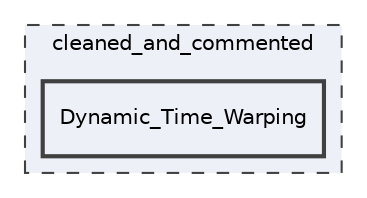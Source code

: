 digraph "/home/bruh/Documents/GitHub/cleaned_and_commented/Dynamic_Time_Warping"
{
 // LATEX_PDF_SIZE
  edge [fontname="Helvetica",fontsize="10",labelfontname="Helvetica",labelfontsize="10"];
  node [fontname="Helvetica",fontsize="10",shape=record];
  compound=true
  subgraph clusterdir_2a3752ec75963af6742b1ed14a1dd3a5 {
    graph [ bgcolor="#edf0f7", pencolor="grey25", style="filled,dashed,", label="cleaned_and_commented", fontname="Helvetica", fontsize="10", URL="dir_2a3752ec75963af6742b1ed14a1dd3a5.html"]
  dir_4e442b783895925e361fa9d0a2cdb4eb [shape=box, label="Dynamic_Time_Warping", style="filled,bold,", fillcolor="#edf0f7", color="grey25", URL="dir_4e442b783895925e361fa9d0a2cdb4eb.html"];
  }
}
